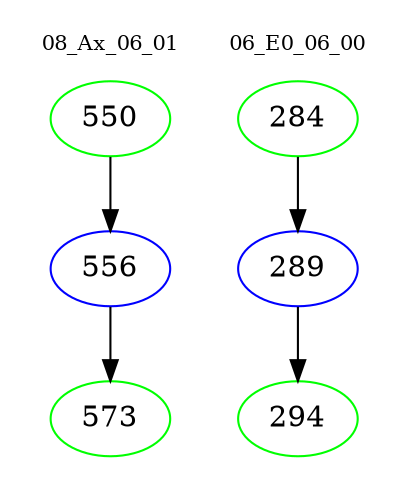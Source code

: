 digraph{
subgraph cluster_0 {
color = white
label = "08_Ax_06_01";
fontsize=10;
T0_550 [label="550", color="green"]
T0_550 -> T0_556 [color="black"]
T0_556 [label="556", color="blue"]
T0_556 -> T0_573 [color="black"]
T0_573 [label="573", color="green"]
}
subgraph cluster_1 {
color = white
label = "06_E0_06_00";
fontsize=10;
T1_284 [label="284", color="green"]
T1_284 -> T1_289 [color="black"]
T1_289 [label="289", color="blue"]
T1_289 -> T1_294 [color="black"]
T1_294 [label="294", color="green"]
}
}
